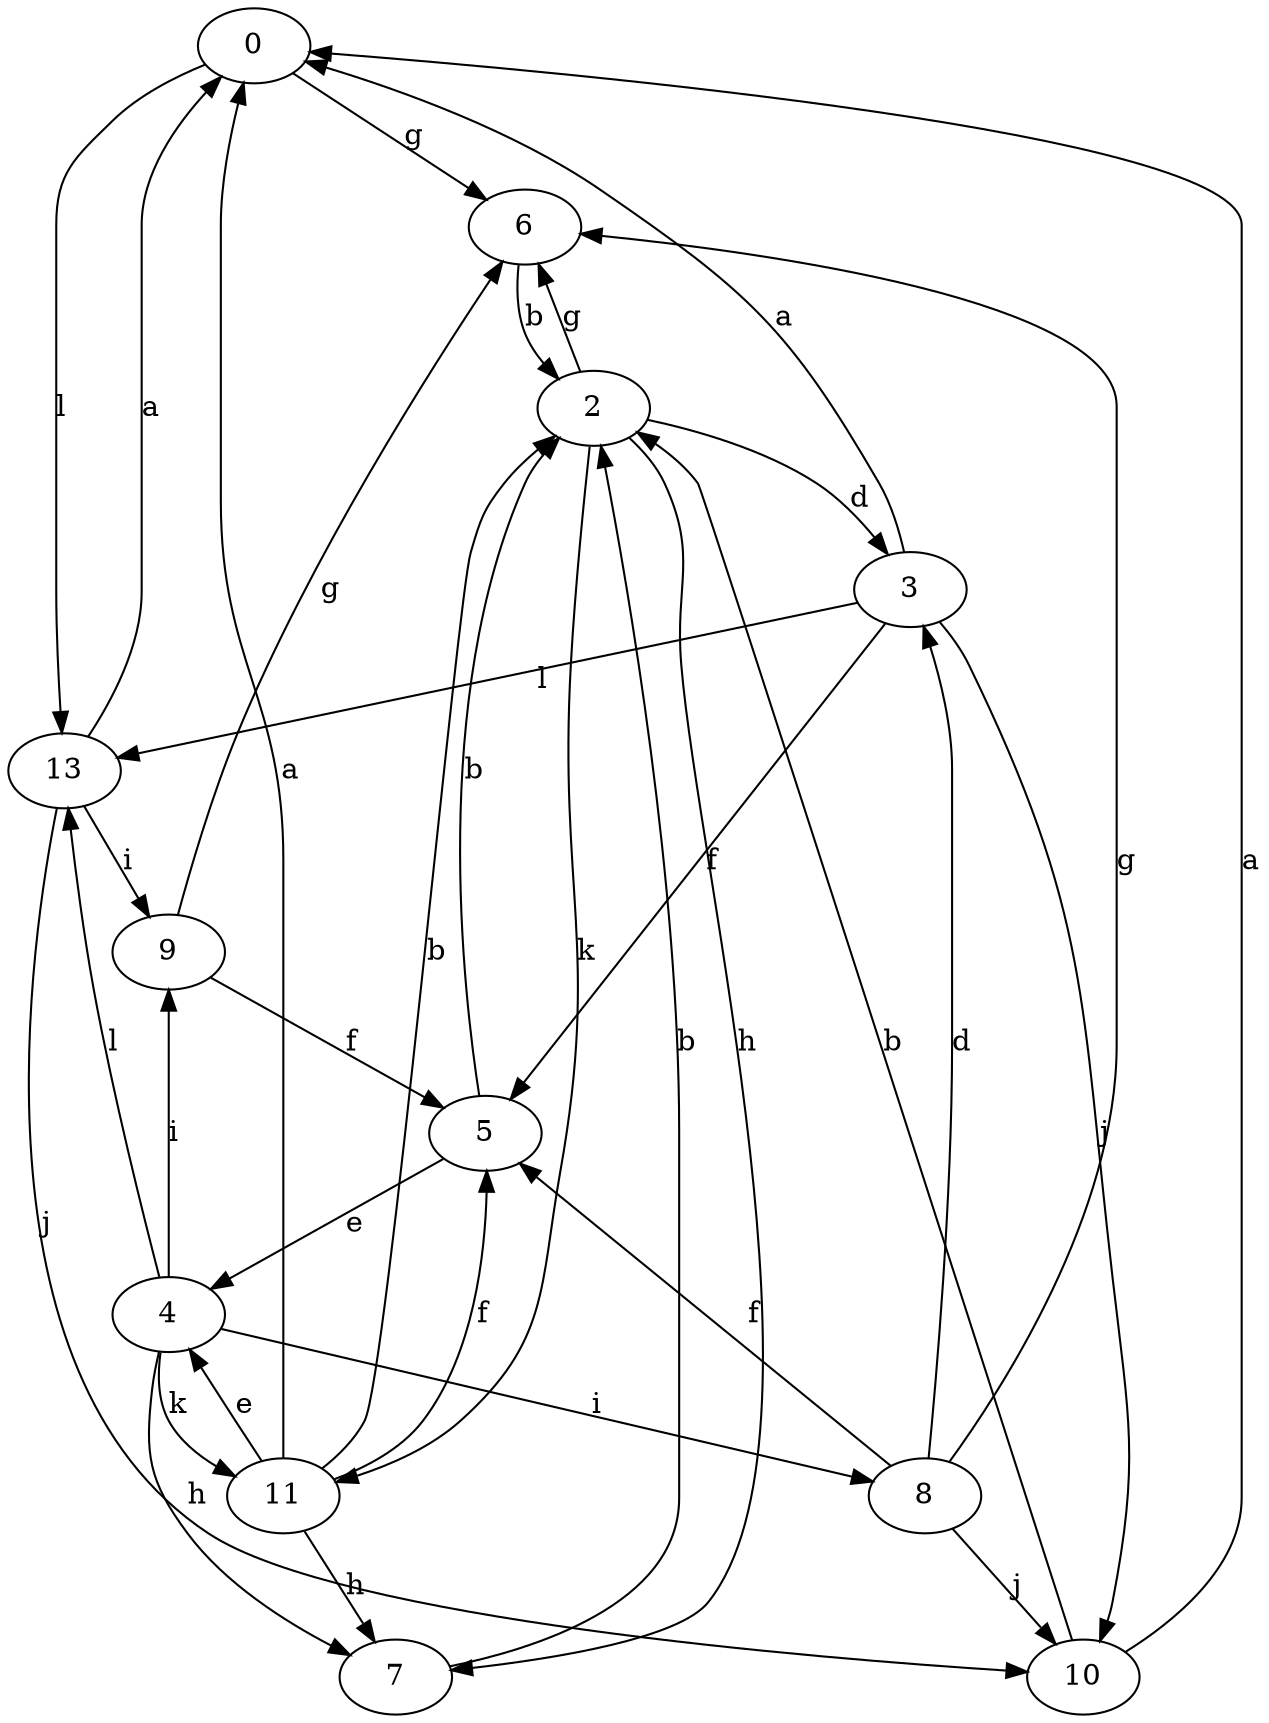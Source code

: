 strict digraph  {
0;
2;
3;
4;
5;
6;
7;
8;
9;
10;
11;
13;
0 -> 6  [label=g];
0 -> 13  [label=l];
2 -> 3  [label=d];
2 -> 6  [label=g];
2 -> 7  [label=h];
2 -> 11  [label=k];
3 -> 0  [label=a];
3 -> 5  [label=f];
3 -> 10  [label=j];
3 -> 13  [label=l];
4 -> 7  [label=h];
4 -> 8  [label=i];
4 -> 9  [label=i];
4 -> 11  [label=k];
4 -> 13  [label=l];
5 -> 2  [label=b];
5 -> 4  [label=e];
6 -> 2  [label=b];
7 -> 2  [label=b];
8 -> 3  [label=d];
8 -> 5  [label=f];
8 -> 6  [label=g];
8 -> 10  [label=j];
9 -> 5  [label=f];
9 -> 6  [label=g];
10 -> 0  [label=a];
10 -> 2  [label=b];
11 -> 0  [label=a];
11 -> 2  [label=b];
11 -> 4  [label=e];
11 -> 5  [label=f];
11 -> 7  [label=h];
13 -> 0  [label=a];
13 -> 9  [label=i];
13 -> 10  [label=j];
}
